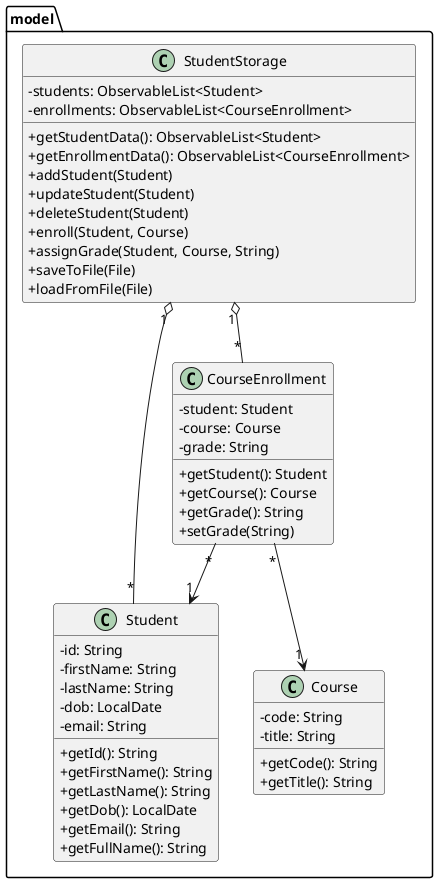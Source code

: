 @startuml model
skinparam classAttributeIconSize 0

package model {
  class Student {
    - id: String
    - firstName: String
    - lastName: String
    - dob: LocalDate
    - email: String
    + getId(): String
    + getFirstName(): String
    + getLastName(): String
    + getDob(): LocalDate
    + getEmail(): String
    + getFullName(): String
  }

  class Course {
    - code: String
    - title: String
    + getCode(): String
    + getTitle(): String
  }

  class CourseEnrollment {
    - student: Student
    - course: Course
    - grade: String
    + getStudent(): Student
    + getCourse(): Course
    + getGrade(): String
    + setGrade(String)
  }

  class StudentStorage {
    - students: ObservableList<Student>
    - enrollments: ObservableList<CourseEnrollment>
    + getStudentData(): ObservableList<Student>
    + getEnrollmentData(): ObservableList<CourseEnrollment>
    + addStudent(Student)
    + updateStudent(Student)
    + deleteStudent(Student)
    + enroll(Student, Course)
    + assignGrade(Student, Course, String)
    + saveToFile(File)
    + loadFromFile(File)
  }

  StudentStorage "1" o-- "*" Student
  StudentStorage "1" o-- "*" CourseEnrollment
  CourseEnrollment "*" --> "1" Student
  CourseEnrollment "*" --> "1" Course
}
@enduml